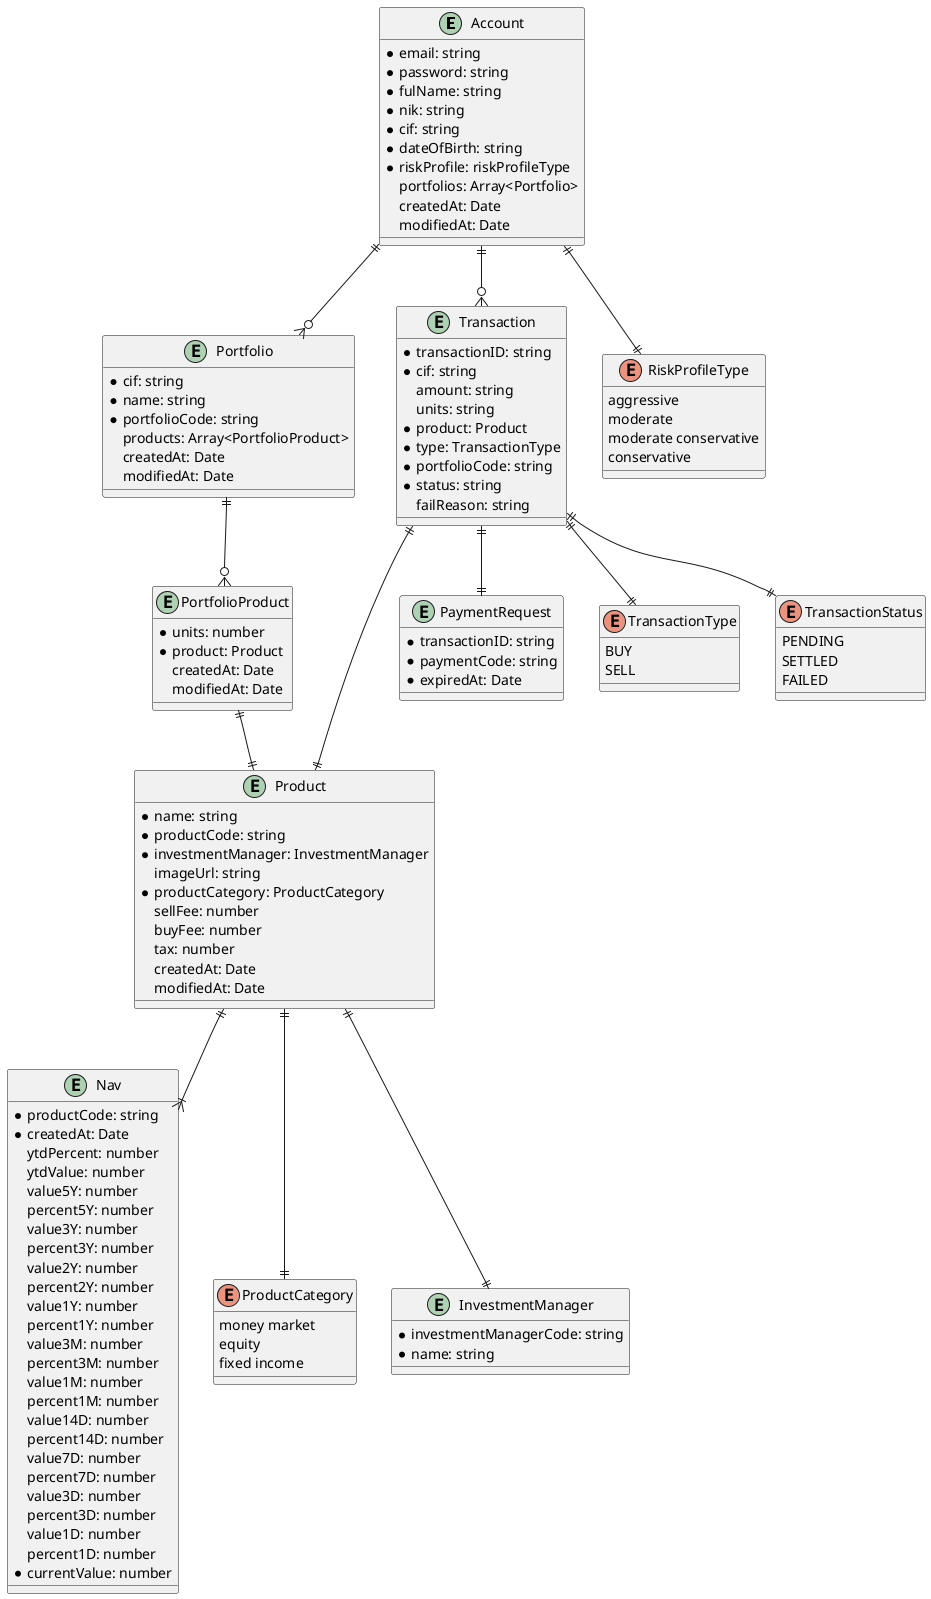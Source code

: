@startuml

entity Account {
    *email: string
    *password: string
    *fulName: string
    *nik: string
    *cif: string
    *dateOfBirth: string
    *riskProfile: riskProfileType
    portfolios: Array<Portfolio>
    createdAt: Date
    modifiedAt: Date
}

entity Portfolio {
    *cif: string
    *name: string
    *portfolioCode: string
    products: Array<PortfolioProduct>
    createdAt: Date
    modifiedAt: Date
}

entity PortfolioProduct {
    *units: number
    *product: Product
    createdAt: Date
    modifiedAt: Date
}

entity Product {
    *name: string
    *productCode: string
    *investmentManager: InvestmentManager
    imageUrl: string
    *productCategory: ProductCategory
    sellFee: number
    buyFee: number
    tax: number
    createdAt: Date
    modifiedAt: Date
}

entity Nav {
    *productCode: string
    *createdAt: Date
    ytdPercent: number
    ytdValue: number
    value5Y: number
    percent5Y: number
    value3Y: number
    percent3Y: number
    value2Y: number
    percent2Y: number
    value1Y: number
    percent1Y: number
    value3M: number
    percent3M: number
    value1M: number
    percent1M: number
    value14D: number
    percent14D: number
    value7D: number
    percent7D: number
    value3D: number
    percent3D: number
    value1D: number
    percent1D: number
    *currentValue: number
}

enum ProductCategory {
    money market
    equity
    fixed income
}

entity Transaction {
    *transactionID: string
    *cif: string
    amount: string
    units: string
    *product: Product
    *type: TransactionType
    *portfolioCode: string
    *status: string
    failReason: string
}

entity "PaymentRequest" {
    *transactionID: string
    *paymentCode: string
    *expiredAt: Date
}

enum TransactionType {
    BUY
    SELL
}

enum TransactionStatus {
    PENDING
    SETTLED
    FAILED
}

enum RiskProfileType{
    aggressive
    moderate
    moderate conservative
    conservative
}

entity InvestmentManager {
    *investmentManagerCode: string
    *name: string
}

Product ||--|| ProductCategory
Product ||--|{ Nav
PortfolioProduct ||--|| Product
Product ||--|| InvestmentManager
Portfolio ||--o{ PortfolioProduct
Account ||--o{ Portfolio
Account ||--o{ Transaction
Transaction ||--|| TransactionStatus
Transaction ||--|| TransactionType
Account ||--|| RiskProfileType
Transaction ||--|| "PaymentRequest"
Transaction ||--|| Product
@enduml
